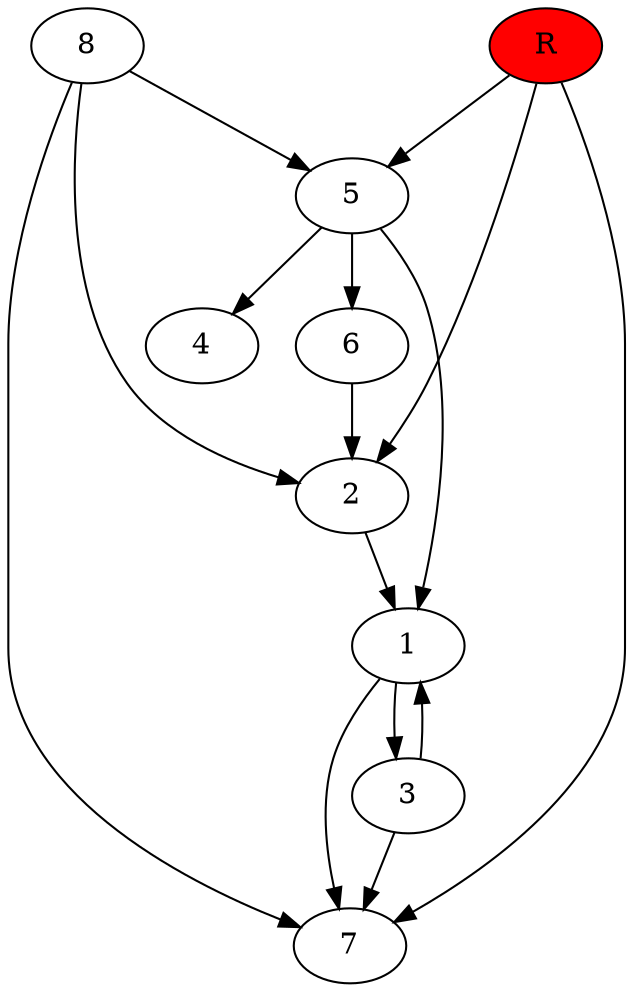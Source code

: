 digraph prb38893 {
	1
	2
	3
	4
	5
	6
	7
	8
	R [fillcolor="#ff0000" style=filled]
	1 -> 3
	1 -> 7
	2 -> 1
	3 -> 1
	3 -> 7
	5 -> 1
	5 -> 4
	5 -> 6
	6 -> 2
	8 -> 2
	8 -> 5
	8 -> 7
	R -> 2
	R -> 5
	R -> 7
}
